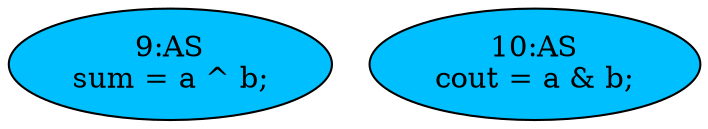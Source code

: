 strict digraph "compose( ,  )" {
	node [label="\N"];
	"9:AS"	[ast="<pyverilog.vparser.ast.Assign object at 0x7f84ea6f5f10>",
		def_var="['sum']",
		fillcolor=deepskyblue,
		label="9:AS
sum = a ^ b;",
		statements="[]",
		style=filled,
		typ=Assign,
		use_var="['a', 'b']"];
	"10:AS"	[ast="<pyverilog.vparser.ast.Assign object at 0x7f84ea6771d0>",
		def_var="['cout']",
		fillcolor=deepskyblue,
		label="10:AS
cout = a & b;",
		statements="[]",
		style=filled,
		typ=Assign,
		use_var="['a', 'b']"];
}
